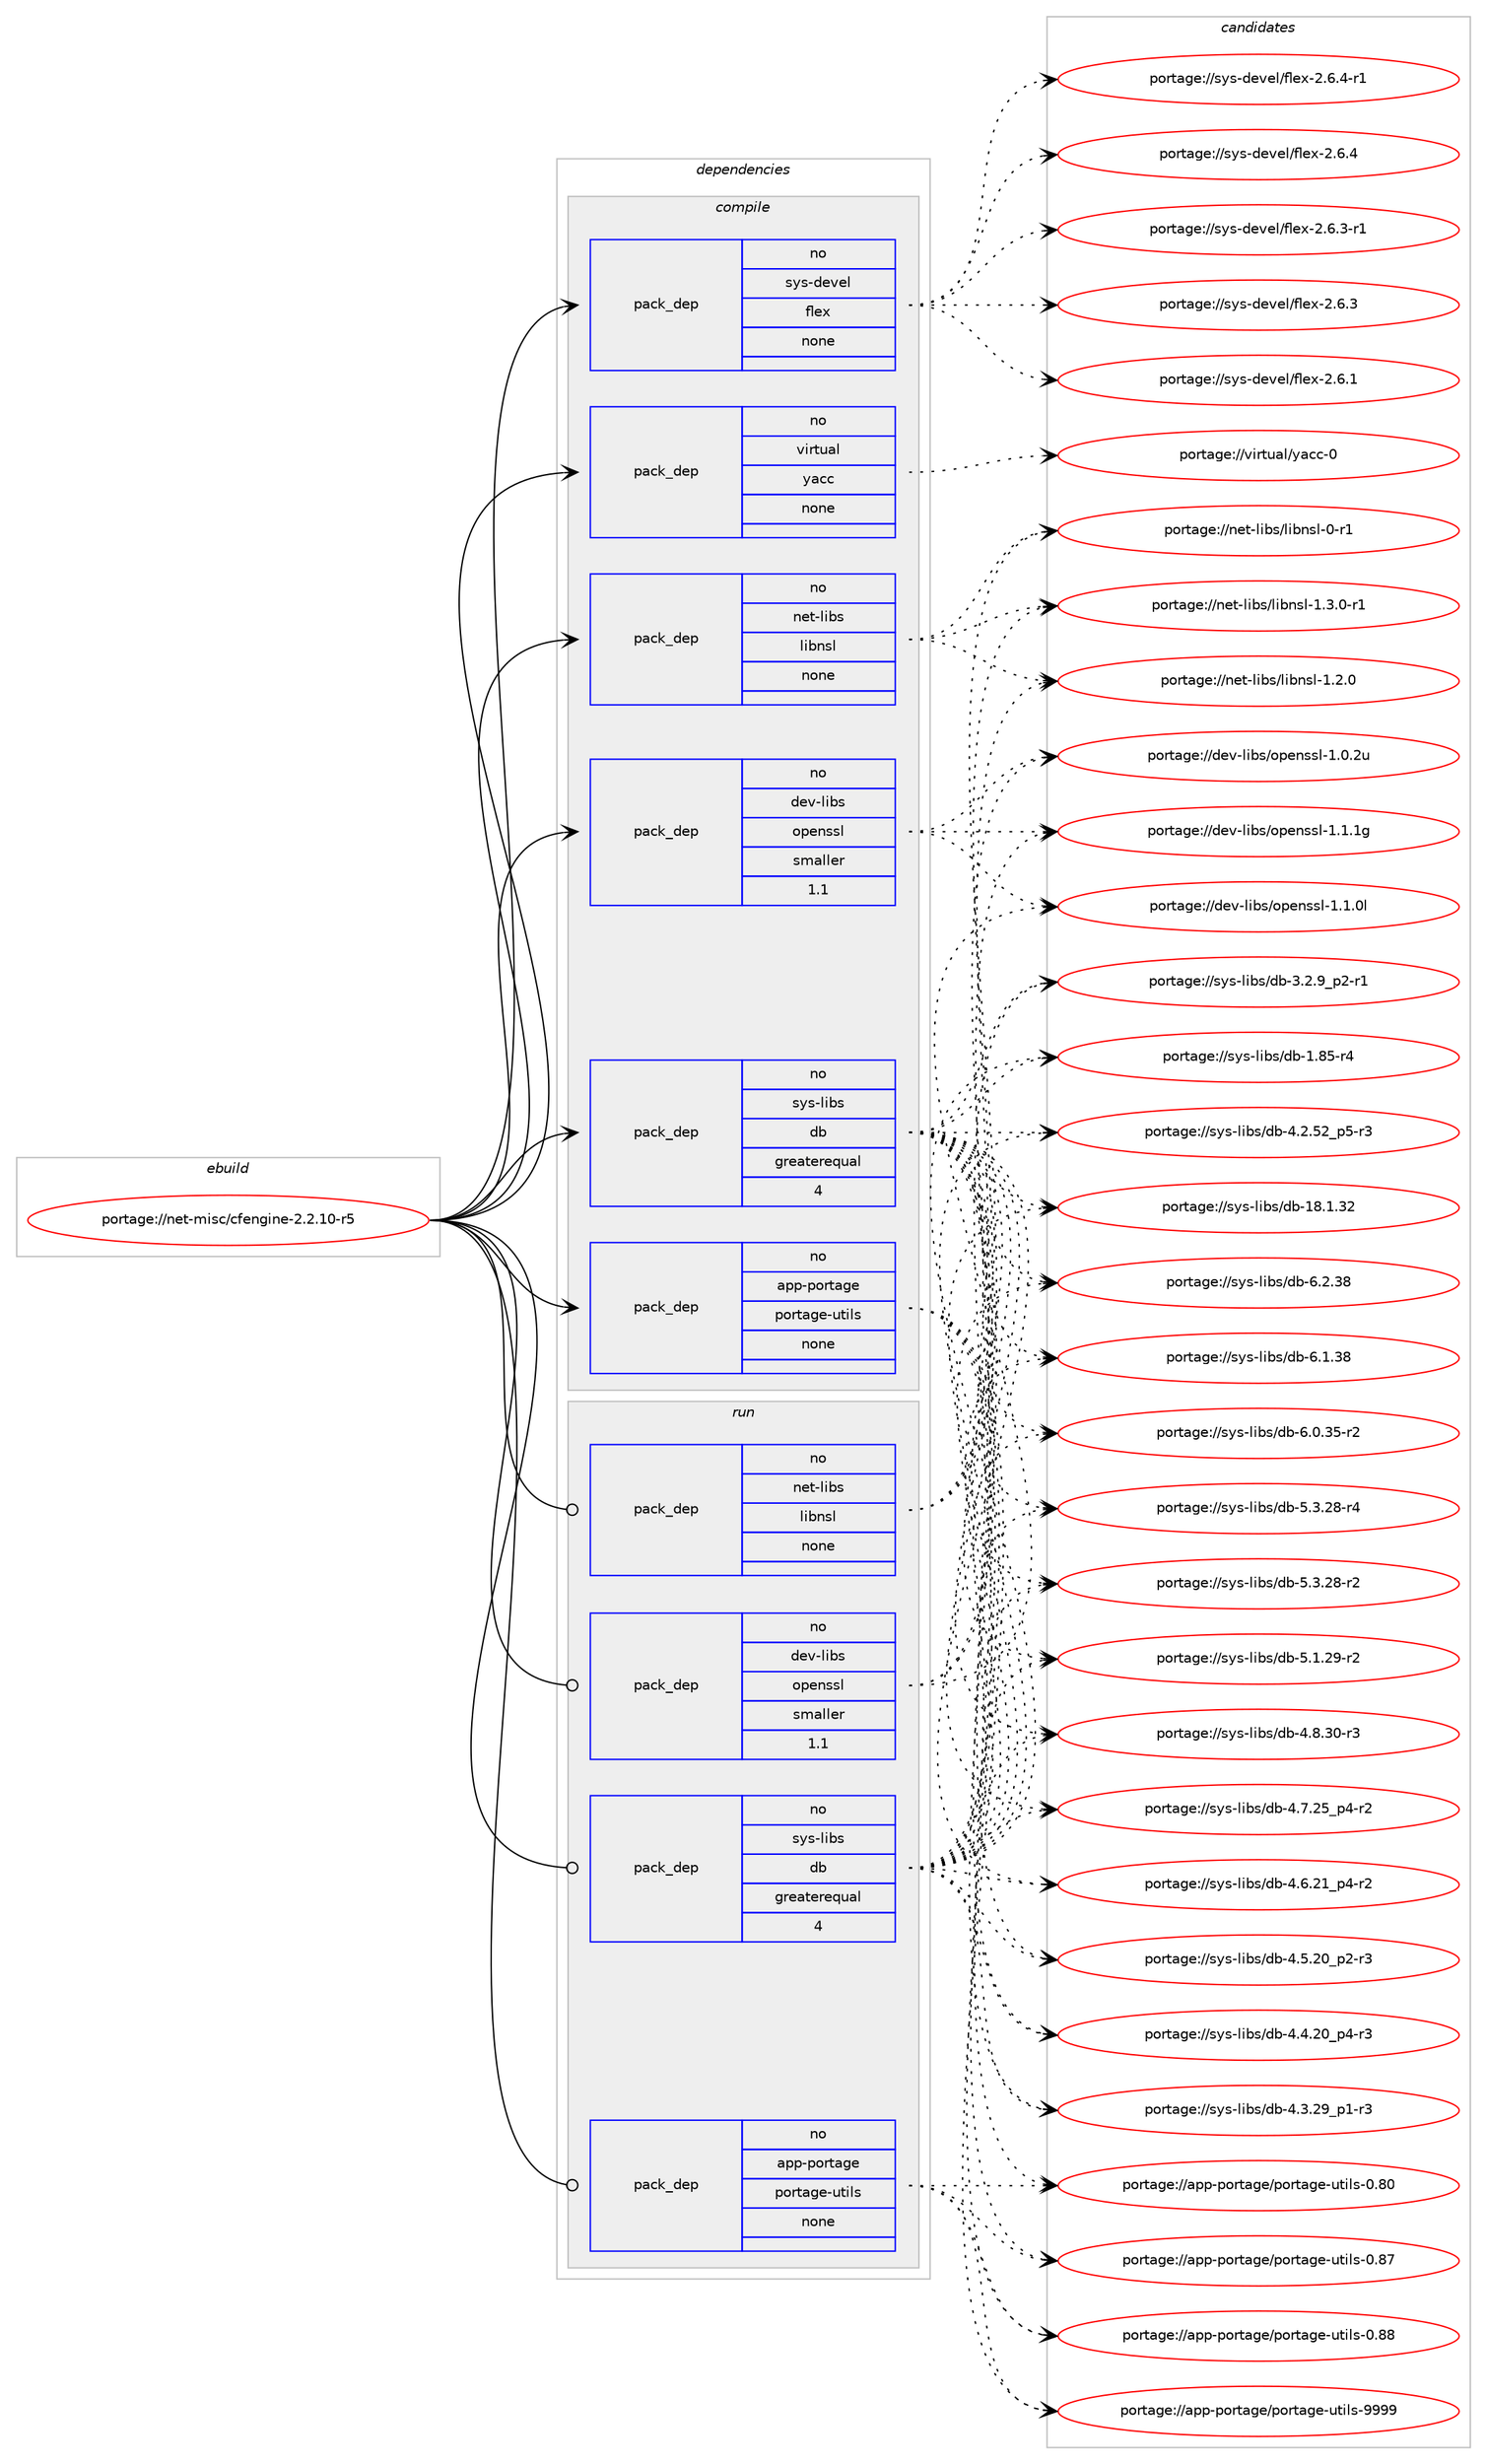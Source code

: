 digraph prolog {

# *************
# Graph options
# *************

newrank=true;
concentrate=true;
compound=true;
graph [rankdir=LR,fontname=Helvetica,fontsize=10,ranksep=1.5];#, ranksep=2.5, nodesep=0.2];
edge  [arrowhead=vee];
node  [fontname=Helvetica,fontsize=10];

# **********
# The ebuild
# **********

subgraph cluster_leftcol {
color=gray;
rank=same;
label=<<i>ebuild</i>>;
id [label="portage://net-misc/cfengine-2.2.10-r5", color=red, width=4, href="../net-misc/cfengine-2.2.10-r5.svg"];
}

# ****************
# The dependencies
# ****************

subgraph cluster_midcol {
color=gray;
label=<<i>dependencies</i>>;
subgraph cluster_compile {
fillcolor="#eeeeee";
style=filled;
label=<<i>compile</i>>;
subgraph pack3436 {
dependency4164 [label=<<TABLE BORDER="0" CELLBORDER="1" CELLSPACING="0" CELLPADDING="4" WIDTH="220"><TR><TD ROWSPAN="6" CELLPADDING="30">pack_dep</TD></TR><TR><TD WIDTH="110">no</TD></TR><TR><TD>app-portage</TD></TR><TR><TD>portage-utils</TD></TR><TR><TD>none</TD></TR><TR><TD></TD></TR></TABLE>>, shape=none, color=blue];
}
id:e -> dependency4164:w [weight=20,style="solid",arrowhead="vee"];
subgraph pack3437 {
dependency4165 [label=<<TABLE BORDER="0" CELLBORDER="1" CELLSPACING="0" CELLPADDING="4" WIDTH="220"><TR><TD ROWSPAN="6" CELLPADDING="30">pack_dep</TD></TR><TR><TD WIDTH="110">no</TD></TR><TR><TD>dev-libs</TD></TR><TR><TD>openssl</TD></TR><TR><TD>smaller</TD></TR><TR><TD>1.1</TD></TR></TABLE>>, shape=none, color=blue];
}
id:e -> dependency4165:w [weight=20,style="solid",arrowhead="vee"];
subgraph pack3438 {
dependency4166 [label=<<TABLE BORDER="0" CELLBORDER="1" CELLSPACING="0" CELLPADDING="4" WIDTH="220"><TR><TD ROWSPAN="6" CELLPADDING="30">pack_dep</TD></TR><TR><TD WIDTH="110">no</TD></TR><TR><TD>net-libs</TD></TR><TR><TD>libnsl</TD></TR><TR><TD>none</TD></TR><TR><TD></TD></TR></TABLE>>, shape=none, color=blue];
}
id:e -> dependency4166:w [weight=20,style="solid",arrowhead="vee"];
subgraph pack3439 {
dependency4167 [label=<<TABLE BORDER="0" CELLBORDER="1" CELLSPACING="0" CELLPADDING="4" WIDTH="220"><TR><TD ROWSPAN="6" CELLPADDING="30">pack_dep</TD></TR><TR><TD WIDTH="110">no</TD></TR><TR><TD>sys-devel</TD></TR><TR><TD>flex</TD></TR><TR><TD>none</TD></TR><TR><TD></TD></TR></TABLE>>, shape=none, color=blue];
}
id:e -> dependency4167:w [weight=20,style="solid",arrowhead="vee"];
subgraph pack3440 {
dependency4168 [label=<<TABLE BORDER="0" CELLBORDER="1" CELLSPACING="0" CELLPADDING="4" WIDTH="220"><TR><TD ROWSPAN="6" CELLPADDING="30">pack_dep</TD></TR><TR><TD WIDTH="110">no</TD></TR><TR><TD>sys-libs</TD></TR><TR><TD>db</TD></TR><TR><TD>greaterequal</TD></TR><TR><TD>4</TD></TR></TABLE>>, shape=none, color=blue];
}
id:e -> dependency4168:w [weight=20,style="solid",arrowhead="vee"];
subgraph pack3441 {
dependency4169 [label=<<TABLE BORDER="0" CELLBORDER="1" CELLSPACING="0" CELLPADDING="4" WIDTH="220"><TR><TD ROWSPAN="6" CELLPADDING="30">pack_dep</TD></TR><TR><TD WIDTH="110">no</TD></TR><TR><TD>virtual</TD></TR><TR><TD>yacc</TD></TR><TR><TD>none</TD></TR><TR><TD></TD></TR></TABLE>>, shape=none, color=blue];
}
id:e -> dependency4169:w [weight=20,style="solid",arrowhead="vee"];
}
subgraph cluster_compileandrun {
fillcolor="#eeeeee";
style=filled;
label=<<i>compile and run</i>>;
}
subgraph cluster_run {
fillcolor="#eeeeee";
style=filled;
label=<<i>run</i>>;
subgraph pack3442 {
dependency4170 [label=<<TABLE BORDER="0" CELLBORDER="1" CELLSPACING="0" CELLPADDING="4" WIDTH="220"><TR><TD ROWSPAN="6" CELLPADDING="30">pack_dep</TD></TR><TR><TD WIDTH="110">no</TD></TR><TR><TD>app-portage</TD></TR><TR><TD>portage-utils</TD></TR><TR><TD>none</TD></TR><TR><TD></TD></TR></TABLE>>, shape=none, color=blue];
}
id:e -> dependency4170:w [weight=20,style="solid",arrowhead="odot"];
subgraph pack3443 {
dependency4171 [label=<<TABLE BORDER="0" CELLBORDER="1" CELLSPACING="0" CELLPADDING="4" WIDTH="220"><TR><TD ROWSPAN="6" CELLPADDING="30">pack_dep</TD></TR><TR><TD WIDTH="110">no</TD></TR><TR><TD>dev-libs</TD></TR><TR><TD>openssl</TD></TR><TR><TD>smaller</TD></TR><TR><TD>1.1</TD></TR></TABLE>>, shape=none, color=blue];
}
id:e -> dependency4171:w [weight=20,style="solid",arrowhead="odot"];
subgraph pack3444 {
dependency4172 [label=<<TABLE BORDER="0" CELLBORDER="1" CELLSPACING="0" CELLPADDING="4" WIDTH="220"><TR><TD ROWSPAN="6" CELLPADDING="30">pack_dep</TD></TR><TR><TD WIDTH="110">no</TD></TR><TR><TD>net-libs</TD></TR><TR><TD>libnsl</TD></TR><TR><TD>none</TD></TR><TR><TD></TD></TR></TABLE>>, shape=none, color=blue];
}
id:e -> dependency4172:w [weight=20,style="solid",arrowhead="odot"];
subgraph pack3445 {
dependency4173 [label=<<TABLE BORDER="0" CELLBORDER="1" CELLSPACING="0" CELLPADDING="4" WIDTH="220"><TR><TD ROWSPAN="6" CELLPADDING="30">pack_dep</TD></TR><TR><TD WIDTH="110">no</TD></TR><TR><TD>sys-libs</TD></TR><TR><TD>db</TD></TR><TR><TD>greaterequal</TD></TR><TR><TD>4</TD></TR></TABLE>>, shape=none, color=blue];
}
id:e -> dependency4173:w [weight=20,style="solid",arrowhead="odot"];
}
}

# **************
# The candidates
# **************

subgraph cluster_choices {
rank=same;
color=gray;
label=<<i>candidates</i>>;

subgraph choice3436 {
color=black;
nodesep=1;
choice9711211245112111114116971031014711211111411697103101451171161051081154557575757 [label="portage://app-portage/portage-utils-9999", color=red, width=4,href="../app-portage/portage-utils-9999.svg"];
choice9711211245112111114116971031014711211111411697103101451171161051081154548465656 [label="portage://app-portage/portage-utils-0.88", color=red, width=4,href="../app-portage/portage-utils-0.88.svg"];
choice9711211245112111114116971031014711211111411697103101451171161051081154548465655 [label="portage://app-portage/portage-utils-0.87", color=red, width=4,href="../app-portage/portage-utils-0.87.svg"];
choice9711211245112111114116971031014711211111411697103101451171161051081154548465648 [label="portage://app-portage/portage-utils-0.80", color=red, width=4,href="../app-portage/portage-utils-0.80.svg"];
dependency4164:e -> choice9711211245112111114116971031014711211111411697103101451171161051081154557575757:w [style=dotted,weight="100"];
dependency4164:e -> choice9711211245112111114116971031014711211111411697103101451171161051081154548465656:w [style=dotted,weight="100"];
dependency4164:e -> choice9711211245112111114116971031014711211111411697103101451171161051081154548465655:w [style=dotted,weight="100"];
dependency4164:e -> choice9711211245112111114116971031014711211111411697103101451171161051081154548465648:w [style=dotted,weight="100"];
}
subgraph choice3437 {
color=black;
nodesep=1;
choice100101118451081059811547111112101110115115108454946494649103 [label="portage://dev-libs/openssl-1.1.1g", color=red, width=4,href="../dev-libs/openssl-1.1.1g.svg"];
choice100101118451081059811547111112101110115115108454946494648108 [label="portage://dev-libs/openssl-1.1.0l", color=red, width=4,href="../dev-libs/openssl-1.1.0l.svg"];
choice100101118451081059811547111112101110115115108454946484650117 [label="portage://dev-libs/openssl-1.0.2u", color=red, width=4,href="../dev-libs/openssl-1.0.2u.svg"];
dependency4165:e -> choice100101118451081059811547111112101110115115108454946494649103:w [style=dotted,weight="100"];
dependency4165:e -> choice100101118451081059811547111112101110115115108454946494648108:w [style=dotted,weight="100"];
dependency4165:e -> choice100101118451081059811547111112101110115115108454946484650117:w [style=dotted,weight="100"];
}
subgraph choice3438 {
color=black;
nodesep=1;
choice110101116451081059811547108105981101151084549465146484511449 [label="portage://net-libs/libnsl-1.3.0-r1", color=red, width=4,href="../net-libs/libnsl-1.3.0-r1.svg"];
choice11010111645108105981154710810598110115108454946504648 [label="portage://net-libs/libnsl-1.2.0", color=red, width=4,href="../net-libs/libnsl-1.2.0.svg"];
choice1101011164510810598115471081059811011510845484511449 [label="portage://net-libs/libnsl-0-r1", color=red, width=4,href="../net-libs/libnsl-0-r1.svg"];
dependency4166:e -> choice110101116451081059811547108105981101151084549465146484511449:w [style=dotted,weight="100"];
dependency4166:e -> choice11010111645108105981154710810598110115108454946504648:w [style=dotted,weight="100"];
dependency4166:e -> choice1101011164510810598115471081059811011510845484511449:w [style=dotted,weight="100"];
}
subgraph choice3439 {
color=black;
nodesep=1;
choice11512111545100101118101108471021081011204550465446524511449 [label="portage://sys-devel/flex-2.6.4-r1", color=red, width=4,href="../sys-devel/flex-2.6.4-r1.svg"];
choice1151211154510010111810110847102108101120455046544652 [label="portage://sys-devel/flex-2.6.4", color=red, width=4,href="../sys-devel/flex-2.6.4.svg"];
choice11512111545100101118101108471021081011204550465446514511449 [label="portage://sys-devel/flex-2.6.3-r1", color=red, width=4,href="../sys-devel/flex-2.6.3-r1.svg"];
choice1151211154510010111810110847102108101120455046544651 [label="portage://sys-devel/flex-2.6.3", color=red, width=4,href="../sys-devel/flex-2.6.3.svg"];
choice1151211154510010111810110847102108101120455046544649 [label="portage://sys-devel/flex-2.6.1", color=red, width=4,href="../sys-devel/flex-2.6.1.svg"];
dependency4167:e -> choice11512111545100101118101108471021081011204550465446524511449:w [style=dotted,weight="100"];
dependency4167:e -> choice1151211154510010111810110847102108101120455046544652:w [style=dotted,weight="100"];
dependency4167:e -> choice11512111545100101118101108471021081011204550465446514511449:w [style=dotted,weight="100"];
dependency4167:e -> choice1151211154510010111810110847102108101120455046544651:w [style=dotted,weight="100"];
dependency4167:e -> choice1151211154510010111810110847102108101120455046544649:w [style=dotted,weight="100"];
}
subgraph choice3440 {
color=black;
nodesep=1;
choice1151211154510810598115471009845544650465156 [label="portage://sys-libs/db-6.2.38", color=red, width=4,href="../sys-libs/db-6.2.38.svg"];
choice1151211154510810598115471009845544649465156 [label="portage://sys-libs/db-6.1.38", color=red, width=4,href="../sys-libs/db-6.1.38.svg"];
choice11512111545108105981154710098455446484651534511450 [label="portage://sys-libs/db-6.0.35-r2", color=red, width=4,href="../sys-libs/db-6.0.35-r2.svg"];
choice11512111545108105981154710098455346514650564511452 [label="portage://sys-libs/db-5.3.28-r4", color=red, width=4,href="../sys-libs/db-5.3.28-r4.svg"];
choice11512111545108105981154710098455346514650564511450 [label="portage://sys-libs/db-5.3.28-r2", color=red, width=4,href="../sys-libs/db-5.3.28-r2.svg"];
choice11512111545108105981154710098455346494650574511450 [label="portage://sys-libs/db-5.1.29-r2", color=red, width=4,href="../sys-libs/db-5.1.29-r2.svg"];
choice11512111545108105981154710098455246564651484511451 [label="portage://sys-libs/db-4.8.30-r3", color=red, width=4,href="../sys-libs/db-4.8.30-r3.svg"];
choice115121115451081059811547100984552465546505395112524511450 [label="portage://sys-libs/db-4.7.25_p4-r2", color=red, width=4,href="../sys-libs/db-4.7.25_p4-r2.svg"];
choice115121115451081059811547100984552465446504995112524511450 [label="portage://sys-libs/db-4.6.21_p4-r2", color=red, width=4,href="../sys-libs/db-4.6.21_p4-r2.svg"];
choice115121115451081059811547100984552465346504895112504511451 [label="portage://sys-libs/db-4.5.20_p2-r3", color=red, width=4,href="../sys-libs/db-4.5.20_p2-r3.svg"];
choice115121115451081059811547100984552465246504895112524511451 [label="portage://sys-libs/db-4.4.20_p4-r3", color=red, width=4,href="../sys-libs/db-4.4.20_p4-r3.svg"];
choice115121115451081059811547100984552465146505795112494511451 [label="portage://sys-libs/db-4.3.29_p1-r3", color=red, width=4,href="../sys-libs/db-4.3.29_p1-r3.svg"];
choice115121115451081059811547100984552465046535095112534511451 [label="portage://sys-libs/db-4.2.52_p5-r3", color=red, width=4,href="../sys-libs/db-4.2.52_p5-r3.svg"];
choice1151211154510810598115471009845514650465795112504511449 [label="portage://sys-libs/db-3.2.9_p2-r1", color=red, width=4,href="../sys-libs/db-3.2.9_p2-r1.svg"];
choice115121115451081059811547100984549564649465150 [label="portage://sys-libs/db-18.1.32", color=red, width=4,href="../sys-libs/db-18.1.32.svg"];
choice1151211154510810598115471009845494656534511452 [label="portage://sys-libs/db-1.85-r4", color=red, width=4,href="../sys-libs/db-1.85-r4.svg"];
dependency4168:e -> choice1151211154510810598115471009845544650465156:w [style=dotted,weight="100"];
dependency4168:e -> choice1151211154510810598115471009845544649465156:w [style=dotted,weight="100"];
dependency4168:e -> choice11512111545108105981154710098455446484651534511450:w [style=dotted,weight="100"];
dependency4168:e -> choice11512111545108105981154710098455346514650564511452:w [style=dotted,weight="100"];
dependency4168:e -> choice11512111545108105981154710098455346514650564511450:w [style=dotted,weight="100"];
dependency4168:e -> choice11512111545108105981154710098455346494650574511450:w [style=dotted,weight="100"];
dependency4168:e -> choice11512111545108105981154710098455246564651484511451:w [style=dotted,weight="100"];
dependency4168:e -> choice115121115451081059811547100984552465546505395112524511450:w [style=dotted,weight="100"];
dependency4168:e -> choice115121115451081059811547100984552465446504995112524511450:w [style=dotted,weight="100"];
dependency4168:e -> choice115121115451081059811547100984552465346504895112504511451:w [style=dotted,weight="100"];
dependency4168:e -> choice115121115451081059811547100984552465246504895112524511451:w [style=dotted,weight="100"];
dependency4168:e -> choice115121115451081059811547100984552465146505795112494511451:w [style=dotted,weight="100"];
dependency4168:e -> choice115121115451081059811547100984552465046535095112534511451:w [style=dotted,weight="100"];
dependency4168:e -> choice1151211154510810598115471009845514650465795112504511449:w [style=dotted,weight="100"];
dependency4168:e -> choice115121115451081059811547100984549564649465150:w [style=dotted,weight="100"];
dependency4168:e -> choice1151211154510810598115471009845494656534511452:w [style=dotted,weight="100"];
}
subgraph choice3441 {
color=black;
nodesep=1;
choice11810511411611797108471219799994548 [label="portage://virtual/yacc-0", color=red, width=4,href="../virtual/yacc-0.svg"];
dependency4169:e -> choice11810511411611797108471219799994548:w [style=dotted,weight="100"];
}
subgraph choice3442 {
color=black;
nodesep=1;
choice9711211245112111114116971031014711211111411697103101451171161051081154557575757 [label="portage://app-portage/portage-utils-9999", color=red, width=4,href="../app-portage/portage-utils-9999.svg"];
choice9711211245112111114116971031014711211111411697103101451171161051081154548465656 [label="portage://app-portage/portage-utils-0.88", color=red, width=4,href="../app-portage/portage-utils-0.88.svg"];
choice9711211245112111114116971031014711211111411697103101451171161051081154548465655 [label="portage://app-portage/portage-utils-0.87", color=red, width=4,href="../app-portage/portage-utils-0.87.svg"];
choice9711211245112111114116971031014711211111411697103101451171161051081154548465648 [label="portage://app-portage/portage-utils-0.80", color=red, width=4,href="../app-portage/portage-utils-0.80.svg"];
dependency4170:e -> choice9711211245112111114116971031014711211111411697103101451171161051081154557575757:w [style=dotted,weight="100"];
dependency4170:e -> choice9711211245112111114116971031014711211111411697103101451171161051081154548465656:w [style=dotted,weight="100"];
dependency4170:e -> choice9711211245112111114116971031014711211111411697103101451171161051081154548465655:w [style=dotted,weight="100"];
dependency4170:e -> choice9711211245112111114116971031014711211111411697103101451171161051081154548465648:w [style=dotted,weight="100"];
}
subgraph choice3443 {
color=black;
nodesep=1;
choice100101118451081059811547111112101110115115108454946494649103 [label="portage://dev-libs/openssl-1.1.1g", color=red, width=4,href="../dev-libs/openssl-1.1.1g.svg"];
choice100101118451081059811547111112101110115115108454946494648108 [label="portage://dev-libs/openssl-1.1.0l", color=red, width=4,href="../dev-libs/openssl-1.1.0l.svg"];
choice100101118451081059811547111112101110115115108454946484650117 [label="portage://dev-libs/openssl-1.0.2u", color=red, width=4,href="../dev-libs/openssl-1.0.2u.svg"];
dependency4171:e -> choice100101118451081059811547111112101110115115108454946494649103:w [style=dotted,weight="100"];
dependency4171:e -> choice100101118451081059811547111112101110115115108454946494648108:w [style=dotted,weight="100"];
dependency4171:e -> choice100101118451081059811547111112101110115115108454946484650117:w [style=dotted,weight="100"];
}
subgraph choice3444 {
color=black;
nodesep=1;
choice110101116451081059811547108105981101151084549465146484511449 [label="portage://net-libs/libnsl-1.3.0-r1", color=red, width=4,href="../net-libs/libnsl-1.3.0-r1.svg"];
choice11010111645108105981154710810598110115108454946504648 [label="portage://net-libs/libnsl-1.2.0", color=red, width=4,href="../net-libs/libnsl-1.2.0.svg"];
choice1101011164510810598115471081059811011510845484511449 [label="portage://net-libs/libnsl-0-r1", color=red, width=4,href="../net-libs/libnsl-0-r1.svg"];
dependency4172:e -> choice110101116451081059811547108105981101151084549465146484511449:w [style=dotted,weight="100"];
dependency4172:e -> choice11010111645108105981154710810598110115108454946504648:w [style=dotted,weight="100"];
dependency4172:e -> choice1101011164510810598115471081059811011510845484511449:w [style=dotted,weight="100"];
}
subgraph choice3445 {
color=black;
nodesep=1;
choice1151211154510810598115471009845544650465156 [label="portage://sys-libs/db-6.2.38", color=red, width=4,href="../sys-libs/db-6.2.38.svg"];
choice1151211154510810598115471009845544649465156 [label="portage://sys-libs/db-6.1.38", color=red, width=4,href="../sys-libs/db-6.1.38.svg"];
choice11512111545108105981154710098455446484651534511450 [label="portage://sys-libs/db-6.0.35-r2", color=red, width=4,href="../sys-libs/db-6.0.35-r2.svg"];
choice11512111545108105981154710098455346514650564511452 [label="portage://sys-libs/db-5.3.28-r4", color=red, width=4,href="../sys-libs/db-5.3.28-r4.svg"];
choice11512111545108105981154710098455346514650564511450 [label="portage://sys-libs/db-5.3.28-r2", color=red, width=4,href="../sys-libs/db-5.3.28-r2.svg"];
choice11512111545108105981154710098455346494650574511450 [label="portage://sys-libs/db-5.1.29-r2", color=red, width=4,href="../sys-libs/db-5.1.29-r2.svg"];
choice11512111545108105981154710098455246564651484511451 [label="portage://sys-libs/db-4.8.30-r3", color=red, width=4,href="../sys-libs/db-4.8.30-r3.svg"];
choice115121115451081059811547100984552465546505395112524511450 [label="portage://sys-libs/db-4.7.25_p4-r2", color=red, width=4,href="../sys-libs/db-4.7.25_p4-r2.svg"];
choice115121115451081059811547100984552465446504995112524511450 [label="portage://sys-libs/db-4.6.21_p4-r2", color=red, width=4,href="../sys-libs/db-4.6.21_p4-r2.svg"];
choice115121115451081059811547100984552465346504895112504511451 [label="portage://sys-libs/db-4.5.20_p2-r3", color=red, width=4,href="../sys-libs/db-4.5.20_p2-r3.svg"];
choice115121115451081059811547100984552465246504895112524511451 [label="portage://sys-libs/db-4.4.20_p4-r3", color=red, width=4,href="../sys-libs/db-4.4.20_p4-r3.svg"];
choice115121115451081059811547100984552465146505795112494511451 [label="portage://sys-libs/db-4.3.29_p1-r3", color=red, width=4,href="../sys-libs/db-4.3.29_p1-r3.svg"];
choice115121115451081059811547100984552465046535095112534511451 [label="portage://sys-libs/db-4.2.52_p5-r3", color=red, width=4,href="../sys-libs/db-4.2.52_p5-r3.svg"];
choice1151211154510810598115471009845514650465795112504511449 [label="portage://sys-libs/db-3.2.9_p2-r1", color=red, width=4,href="../sys-libs/db-3.2.9_p2-r1.svg"];
choice115121115451081059811547100984549564649465150 [label="portage://sys-libs/db-18.1.32", color=red, width=4,href="../sys-libs/db-18.1.32.svg"];
choice1151211154510810598115471009845494656534511452 [label="portage://sys-libs/db-1.85-r4", color=red, width=4,href="../sys-libs/db-1.85-r4.svg"];
dependency4173:e -> choice1151211154510810598115471009845544650465156:w [style=dotted,weight="100"];
dependency4173:e -> choice1151211154510810598115471009845544649465156:w [style=dotted,weight="100"];
dependency4173:e -> choice11512111545108105981154710098455446484651534511450:w [style=dotted,weight="100"];
dependency4173:e -> choice11512111545108105981154710098455346514650564511452:w [style=dotted,weight="100"];
dependency4173:e -> choice11512111545108105981154710098455346514650564511450:w [style=dotted,weight="100"];
dependency4173:e -> choice11512111545108105981154710098455346494650574511450:w [style=dotted,weight="100"];
dependency4173:e -> choice11512111545108105981154710098455246564651484511451:w [style=dotted,weight="100"];
dependency4173:e -> choice115121115451081059811547100984552465546505395112524511450:w [style=dotted,weight="100"];
dependency4173:e -> choice115121115451081059811547100984552465446504995112524511450:w [style=dotted,weight="100"];
dependency4173:e -> choice115121115451081059811547100984552465346504895112504511451:w [style=dotted,weight="100"];
dependency4173:e -> choice115121115451081059811547100984552465246504895112524511451:w [style=dotted,weight="100"];
dependency4173:e -> choice115121115451081059811547100984552465146505795112494511451:w [style=dotted,weight="100"];
dependency4173:e -> choice115121115451081059811547100984552465046535095112534511451:w [style=dotted,weight="100"];
dependency4173:e -> choice1151211154510810598115471009845514650465795112504511449:w [style=dotted,weight="100"];
dependency4173:e -> choice115121115451081059811547100984549564649465150:w [style=dotted,weight="100"];
dependency4173:e -> choice1151211154510810598115471009845494656534511452:w [style=dotted,weight="100"];
}
}

}
